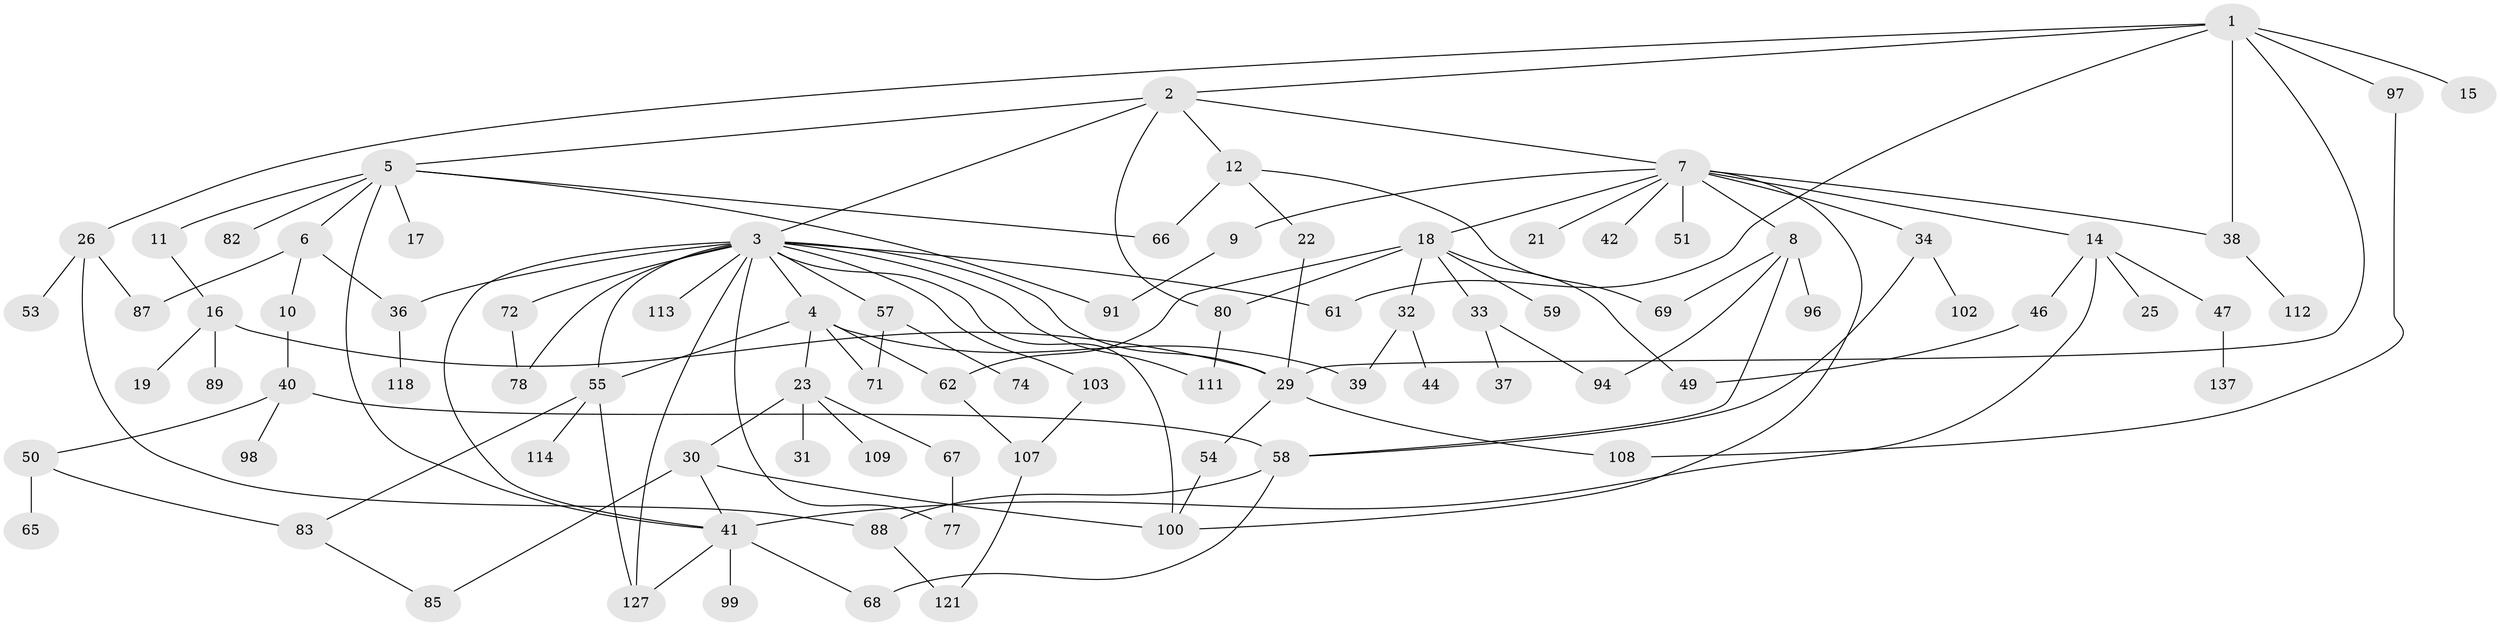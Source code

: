 // original degree distribution, {7: 0.006896551724137931, 6: 0.027586206896551724, 5: 0.06206896551724138, 8: 0.006896551724137931, 4: 0.09655172413793103, 11: 0.006896551724137931, 2: 0.31724137931034485, 3: 0.1793103448275862, 1: 0.296551724137931}
// Generated by graph-tools (version 1.1) at 2025/17/03/04/25 18:17:04]
// undirected, 87 vertices, 123 edges
graph export_dot {
graph [start="1"]
  node [color=gray90,style=filled];
  1;
  2;
  3 [super="+13+28"];
  4 [super="+52"];
  5;
  6;
  7;
  8;
  9;
  10;
  11 [super="+143"];
  12;
  14 [super="+35+20"];
  15;
  16;
  17;
  18 [super="+27"];
  19 [super="+48+144"];
  21;
  22;
  23 [super="+24"];
  25;
  26;
  29 [super="+43"];
  30 [super="+115+86"];
  31;
  32;
  33;
  34 [super="+117"];
  36 [super="+63"];
  37;
  38 [super="+76+119+92+110"];
  39 [super="+45"];
  40;
  41 [super="+73"];
  42;
  44;
  46;
  47;
  49;
  50;
  51 [super="+130"];
  53;
  54;
  55 [super="+81+64"];
  57;
  58 [super="+104"];
  59;
  61;
  62 [super="+116"];
  65;
  66 [super="+129"];
  67 [super="+124"];
  68;
  69;
  71;
  72 [super="+90"];
  74;
  77;
  78 [super="+141"];
  80 [super="+133+125"];
  82;
  83 [super="+128"];
  85;
  87;
  88;
  89 [super="+139"];
  91 [super="+101"];
  94 [super="+122"];
  96;
  97;
  98;
  99;
  100 [super="+105"];
  102;
  103;
  107;
  108;
  109;
  111;
  112;
  113;
  114;
  118;
  121;
  127 [super="+140"];
  137;
  1 -- 2;
  1 -- 15;
  1 -- 26;
  1 -- 29;
  1 -- 61;
  1 -- 97;
  1 -- 38;
  2 -- 3;
  2 -- 5;
  2 -- 7;
  2 -- 12;
  2 -- 80;
  3 -- 4;
  3 -- 100;
  3 -- 36;
  3 -- 77;
  3 -- 78;
  3 -- 111;
  3 -- 113;
  3 -- 55;
  3 -- 29;
  3 -- 127;
  3 -- 103;
  3 -- 72 [weight=2];
  3 -- 41;
  3 -- 61;
  3 -- 57;
  4 -- 23;
  4 -- 55;
  4 -- 39;
  4 -- 71;
  4 -- 62;
  5 -- 6;
  5 -- 11;
  5 -- 17;
  5 -- 66;
  5 -- 82;
  5 -- 91;
  5 -- 41;
  6 -- 10;
  6 -- 36;
  6 -- 87;
  7 -- 8;
  7 -- 9;
  7 -- 14;
  7 -- 18;
  7 -- 21;
  7 -- 34;
  7 -- 38;
  7 -- 42;
  7 -- 51;
  7 -- 100;
  8 -- 58;
  8 -- 69;
  8 -- 96;
  8 -- 94;
  9 -- 91;
  10 -- 40;
  11 -- 16;
  12 -- 22;
  12 -- 66;
  12 -- 69;
  14 -- 25;
  14 -- 46;
  14 -- 41;
  14 -- 47;
  16 -- 19;
  16 -- 89;
  16 -- 29;
  18 -- 33;
  18 -- 49;
  18 -- 59;
  18 -- 32;
  18 -- 80;
  18 -- 62;
  22 -- 29;
  23 -- 67;
  23 -- 31;
  23 -- 109;
  23 -- 30;
  26 -- 53;
  26 -- 87;
  26 -- 88;
  29 -- 54;
  29 -- 108;
  30 -- 85;
  30 -- 41;
  30 -- 100;
  32 -- 39;
  32 -- 44;
  33 -- 37;
  33 -- 94;
  34 -- 102;
  34 -- 58;
  36 -- 118;
  38 -- 112;
  40 -- 50;
  40 -- 98;
  40 -- 58;
  41 -- 99;
  41 -- 68;
  41 -- 127;
  46 -- 49;
  47 -- 137;
  50 -- 65;
  50 -- 83;
  54 -- 100;
  55 -- 83;
  55 -- 127;
  55 -- 114;
  57 -- 71;
  57 -- 74;
  58 -- 68;
  58 -- 88;
  62 -- 107;
  67 -- 77;
  72 -- 78;
  80 -- 111;
  83 -- 85;
  88 -- 121;
  97 -- 108;
  103 -- 107;
  107 -- 121;
}
